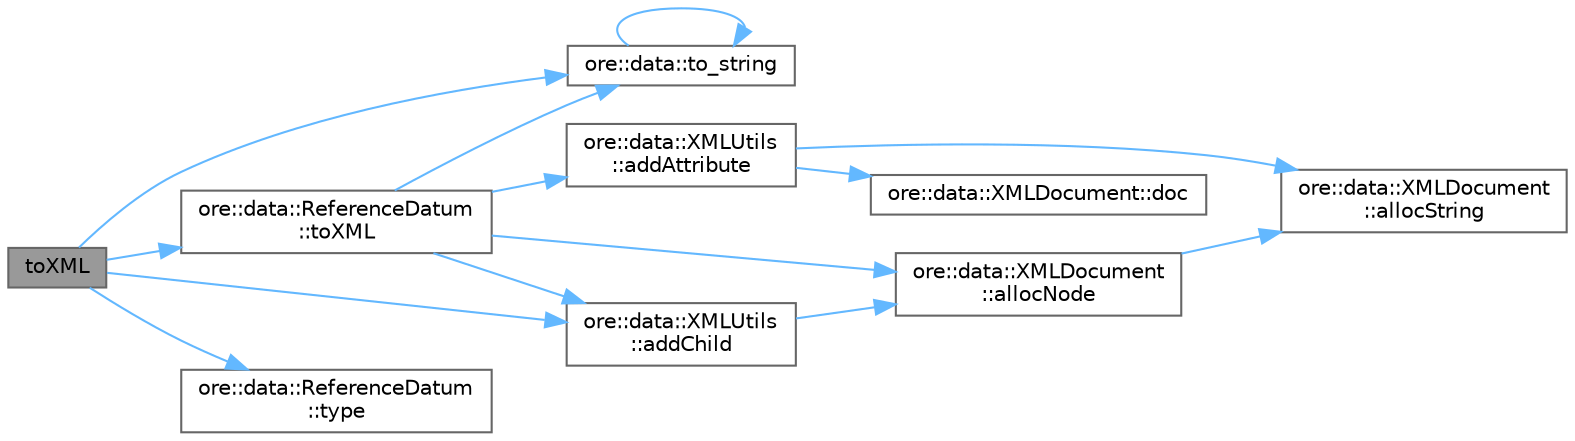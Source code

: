 digraph "toXML"
{
 // INTERACTIVE_SVG=YES
 // LATEX_PDF_SIZE
  bgcolor="transparent";
  edge [fontname=Helvetica,fontsize=10,labelfontname=Helvetica,labelfontsize=10];
  node [fontname=Helvetica,fontsize=10,shape=box,height=0.2,width=0.4];
  rankdir="LR";
  Node1 [label="toXML",height=0.2,width=0.4,color="gray40", fillcolor="grey60", style="filled", fontcolor="black",tooltip=" "];
  Node1 -> Node2 [color="steelblue1",style="solid"];
  Node2 [label="ore::data::XMLUtils\l::addChild",height=0.2,width=0.4,color="grey40", fillcolor="white", style="filled",URL="$classore_1_1data_1_1_x_m_l_utils.html#aced1fd4bd35df3642d8022301744b138",tooltip=" "];
  Node2 -> Node3 [color="steelblue1",style="solid"];
  Node3 [label="ore::data::XMLDocument\l::allocNode",height=0.2,width=0.4,color="grey40", fillcolor="white", style="filled",URL="$classore_1_1data_1_1_x_m_l_document.html#a8717c517803f0df2e693e3cadefeafd7",tooltip="util functions that wrap rapidxml"];
  Node3 -> Node4 [color="steelblue1",style="solid"];
  Node4 [label="ore::data::XMLDocument\l::allocString",height=0.2,width=0.4,color="grey40", fillcolor="white", style="filled",URL="$classore_1_1data_1_1_x_m_l_document.html#ae3474059e483990f3afea260096e5c90",tooltip=" "];
  Node1 -> Node5 [color="steelblue1",style="solid"];
  Node5 [label="ore::data::to_string",height=0.2,width=0.4,color="grey40", fillcolor="white", style="filled",URL="$namespaceore_1_1data.html#a86651dfeb5c18ee891f7a4734d8cf455",tooltip=" "];
  Node5 -> Node5 [color="steelblue1",style="solid"];
  Node1 -> Node6 [color="steelblue1",style="solid"];
  Node6 [label="ore::data::ReferenceDatum\l::toXML",height=0.2,width=0.4,color="grey40", fillcolor="white", style="filled",URL="$classore_1_1data_1_1_reference_datum.html#a98c77e5a9e18de0cd031a56f97459774",tooltip=" "];
  Node6 -> Node7 [color="steelblue1",style="solid"];
  Node7 [label="ore::data::XMLUtils\l::addAttribute",height=0.2,width=0.4,color="grey40", fillcolor="white", style="filled",URL="$classore_1_1data_1_1_x_m_l_utils.html#a226c81c31def2ba2c853ca803d1fafc5",tooltip=" "];
  Node7 -> Node4 [color="steelblue1",style="solid"];
  Node7 -> Node8 [color="steelblue1",style="solid"];
  Node8 [label="ore::data::XMLDocument::doc",height=0.2,width=0.4,color="grey40", fillcolor="white", style="filled",URL="$classore_1_1data_1_1_x_m_l_document.html#a46d969cdb00bff64f3f4c0d2975a08d3",tooltip=" "];
  Node6 -> Node2 [color="steelblue1",style="solid"];
  Node6 -> Node3 [color="steelblue1",style="solid"];
  Node6 -> Node5 [color="steelblue1",style="solid"];
  Node1 -> Node9 [color="steelblue1",style="solid"];
  Node9 [label="ore::data::ReferenceDatum\l::type",height=0.2,width=0.4,color="grey40", fillcolor="white", style="filled",URL="$classore_1_1data_1_1_reference_datum.html#a4acb75b8abcd83a41915c116edbd003c",tooltip="getters"];
}
